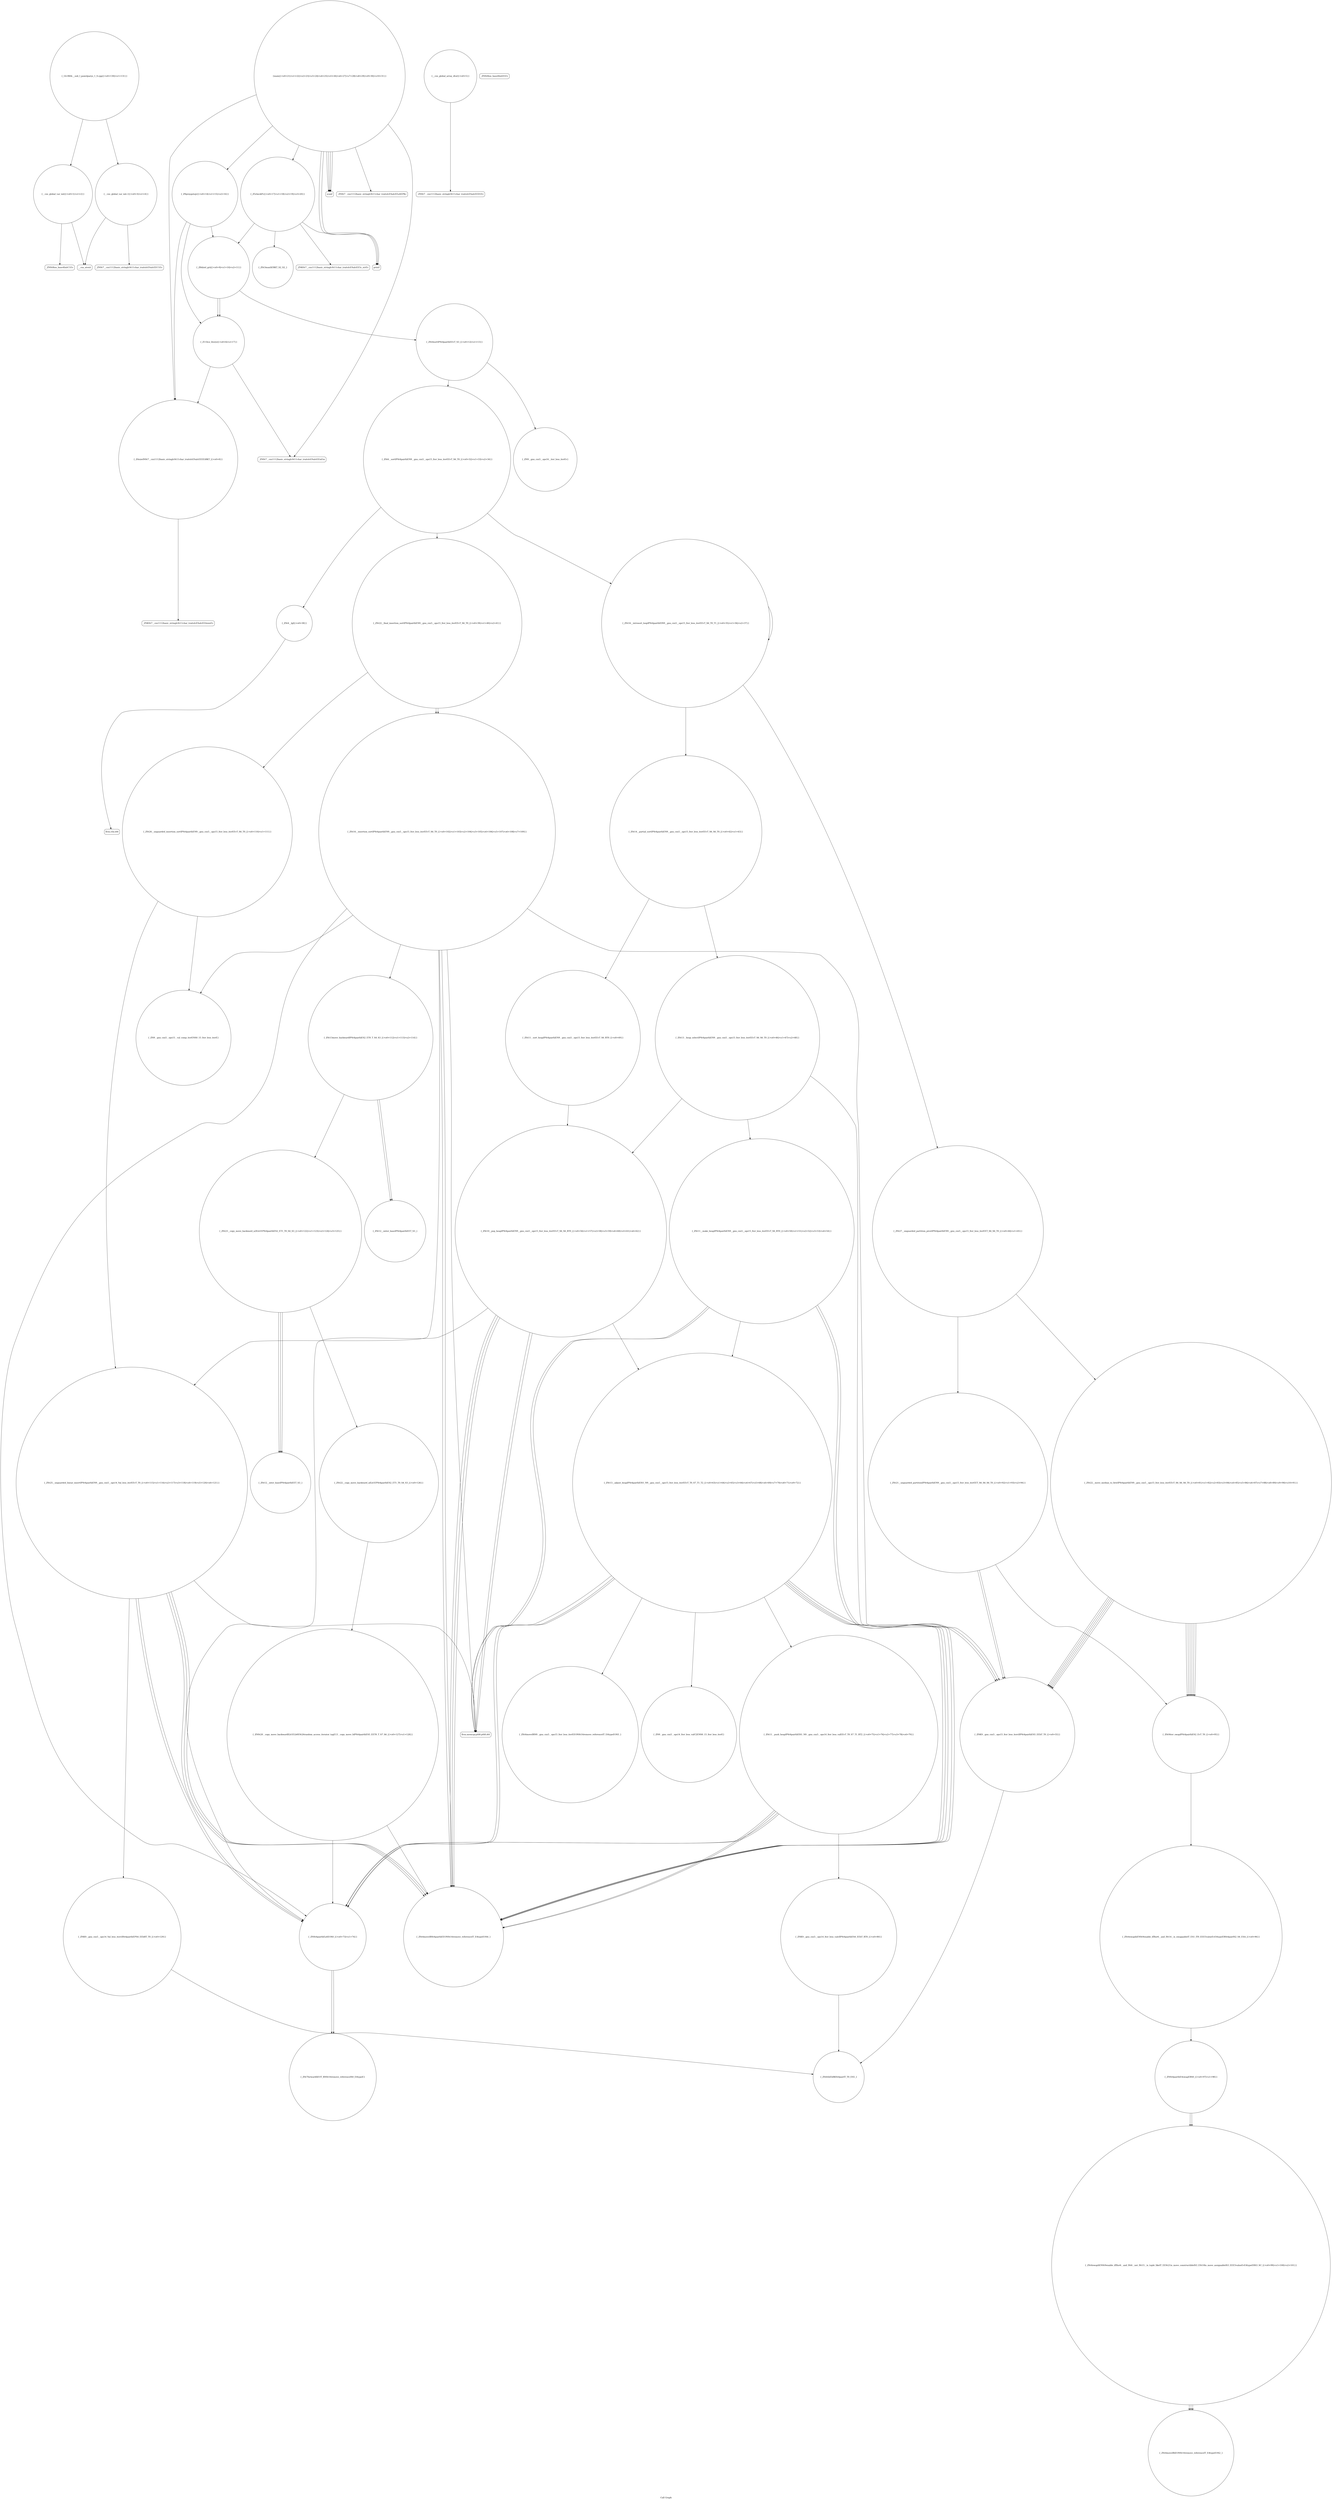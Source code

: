 digraph "Call Graph" {
	label="Call Graph";

	Node0x5579a66edf40 [shape=record,shape=circle,label="{__cxx_global_var_init|{<s0>1|<s1>2}}"];
	Node0x5579a66edf40:s0 -> Node0x5579a66edfc0[color=black];
	Node0x5579a66edf40:s1 -> Node0x5579a68c0f30[color=black];
	Node0x5579a68c2430 [shape=record,shape=circle,label="{_ZSt21__unguarded_partitionIPSt4pairIiiEN9__gnu_cxx5__ops15_Iter_less_iterEET_S6_S6_S6_T0_|{<s0>92|<s1>93|<s2>94}}"];
	Node0x5579a68c2430:s0 -> Node0x5579a68c1db0[color=black];
	Node0x5579a68c2430:s1 -> Node0x5579a68c1db0[color=black];
	Node0x5579a68c2430:s2 -> Node0x5579a68c24b0[color=black];
	Node0x5579a68c1130 [shape=record,shape=Mrecord,label="{_ZNSt7__cxx1112basic_stringIcSt11char_traitsIcESaIcEED1Ev}"];
	Node0x5579a68c37d0 [shape=record,shape=circle,label="{_ZSt16__insertion_sortIPSt4pairIiiEN9__gnu_cxx5__ops15_Iter_less_iterEEvT_S6_T0_|{<s0>102|<s1>103|<s2>104|<s3>105|<s4>106|<s5>107|<s6>108|<s7>109}}"];
	Node0x5579a68c37d0:s0 -> Node0x5579a68c1db0[color=black];
	Node0x5579a68c37d0:s1 -> Node0x5579a68c1eb0[color=black];
	Node0x5579a68c37d0:s2 -> Node0x5579a68c1f30[color=black];
	Node0x5579a68c37d0:s3 -> Node0x5579a68c38d0[color=black];
	Node0x5579a68c37d0:s4 -> Node0x5579a68c1eb0[color=black];
	Node0x5579a68c37d0:s5 -> Node0x5579a68c2030[color=black];
	Node0x5579a68c37d0:s6 -> Node0x5579a68c39d0[color=black];
	Node0x5579a68c37d0:s7 -> Node0x5579a68c3950[color=black];
	Node0x5579a68c14b0 [shape=record,shape=circle,label="{_Z5checkPc|{<s0>17|<s1>18|<s2>19|<s3>20}}"];
	Node0x5579a68c14b0:s0 -> Node0x5579a68c1330[color=black];
	Node0x5579a68c14b0:s1 -> Node0x5579a68c1530[color=black];
	Node0x5579a68c14b0:s2 -> Node0x5579a68c1630[color=black];
	Node0x5579a68c14b0:s3 -> Node0x5579a68c15b0[color=black];
	Node0x5579a68c3b50 [shape=record,shape=circle,label="{_ZSt22__copy_move_backward_aILb1EPSt4pairIiiES2_ET1_T0_S4_S3_|{<s0>126}}"];
	Node0x5579a68c3b50:s0 -> Node0x5579a68c3c50[color=black];
	Node0x5579a68c1830 [shape=record,shape=Mrecord,label="{_ZNKSt7__cxx1112basic_stringIcSt11char_traitsIcESaIcEE4sizeEv}"];
	Node0x5579a68c1bb0 [shape=record,shape=circle,label="{_ZSt27__unguarded_partition_pivotIPSt4pairIiiEN9__gnu_cxx5__ops15_Iter_less_iterEET_S6_S6_T0_|{<s0>44|<s1>45}}"];
	Node0x5579a68c1bb0:s0 -> Node0x5579a68c23b0[color=black];
	Node0x5579a68c1bb0:s1 -> Node0x5579a68c2430[color=black];
	Node0x5579a68c1f30 [shape=record,shape=Mrecord,label="{llvm.memcpy.p0i8.p0i8.i64}"];
	Node0x5579a68c22b0 [shape=record,shape=circle,label="{_ZNK9__gnu_cxx5__ops14_Iter_less_valclIPSt4pairIiiES4_EEbT_RT0_|{<s0>80}}"];
	Node0x5579a68c22b0:s0 -> Node0x5579a68c2330[color=black];
	Node0x5579a68c0fb0 [shape=record,shape=circle,label="{__cxx_global_var_init.1|{<s0>3|<s1>4}}"];
	Node0x5579a68c0fb0:s0 -> Node0x5579a68c1030[color=black];
	Node0x5579a68c0fb0:s1 -> Node0x5579a68c0f30[color=black];
	Node0x5579a68c3650 [shape=record,shape=circle,label="{_ZSt4swapIiENSt9enable_ifIXsr6__and_ISt6__not_ISt15__is_tuple_likeIT_EESt21is_move_constructibleIS3_ESt18is_move_assignableIS3_EEE5valueEvE4typeERS3_SC_|{<s0>99|<s1>100|<s2>101}}"];
	Node0x5579a68c3650:s0 -> Node0x5579a68c36d0[color=black];
	Node0x5579a68c3650:s1 -> Node0x5579a68c36d0[color=black];
	Node0x5579a68c3650:s2 -> Node0x5579a68c36d0[color=black];
	Node0x5579a68c1330 [shape=record,shape=circle,label="{_Z8dziel_grii|{<s0>9|<s1>10|<s2>11}}"];
	Node0x5579a68c1330:s0 -> Node0x5579a68c13b0[color=black];
	Node0x5579a68c1330:s1 -> Node0x5579a68c11b0[color=black];
	Node0x5579a68c1330:s2 -> Node0x5579a68c11b0[color=black];
	Node0x5579a68c39d0 [shape=record,shape=circle,label="{_ZN9__gnu_cxx5__ops15__val_comp_iterENS0_15_Iter_less_iterE}"];
	Node0x5579a68c16b0 [shape=record,shape=circle,label="{main|{<s0>21|<s1>22|<s2>23|<s3>24|<s4>25|<s5>26|<s6>27|<s7>28|<s8>29|<s9>30|<s10>31}}"];
	Node0x5579a68c16b0:s0 -> Node0x5579a68c1730[color=black];
	Node0x5579a68c16b0:s1 -> Node0x5579a68c1730[color=black];
	Node0x5579a68c16b0:s2 -> Node0x5579a68c1730[color=black];
	Node0x5579a68c16b0:s3 -> Node0x5579a68c17b0[color=black];
	Node0x5579a68c16b0:s4 -> Node0x5579a68c1230[color=black];
	Node0x5579a68c16b0:s5 -> Node0x5579a68c12b0[color=black];
	Node0x5579a68c16b0:s6 -> Node0x5579a68c15b0[color=black];
	Node0x5579a68c16b0:s7 -> Node0x5579a68c1730[color=black];
	Node0x5579a68c16b0:s8 -> Node0x5579a68c1430[color=black];
	Node0x5579a68c16b0:s9 -> Node0x5579a68c14b0[color=black];
	Node0x5579a68c16b0:s10 -> Node0x5579a68c15b0[color=black];
	Node0x5579a68c3d50 [shape=record,shape=circle,label="{_GLOBAL__sub_I_pawelparys_1_0.cpp|{<s0>130|<s1>131}}"];
	Node0x5579a68c3d50:s0 -> Node0x5579a66edf40[color=black];
	Node0x5579a68c3d50:s1 -> Node0x5579a68c0fb0[color=black];
	Node0x5579a68c1a30 [shape=record,shape=circle,label="{_ZSt4__lgl|{<s0>38}}"];
	Node0x5579a68c1a30:s0 -> Node0x5579a68c3750[color=black];
	Node0x5579a68c1db0 [shape=record,shape=circle,label="{_ZNK9__gnu_cxx5__ops15_Iter_less_iterclIPSt4pairIiiES5_EEbT_T0_|{<s0>55}}"];
	Node0x5579a68c1db0:s0 -> Node0x5579a68c2330[color=black];
	Node0x5579a68c2130 [shape=record,shape=circle,label="{_ZN9__gnu_cxx5__ops14_Iter_less_valC2ENS0_15_Iter_less_iterE}"];
	Node0x5579a66edfc0 [shape=record,shape=Mrecord,label="{_ZNSt8ios_base4InitC1Ev}"];
	Node0x5579a68c24b0 [shape=record,shape=circle,label="{_ZSt9iter_swapIPSt4pairIiiES2_EvT_T0_|{<s0>95}}"];
	Node0x5579a68c24b0:s0 -> Node0x5579a68c2530[color=black];
	Node0x5579a68c11b0 [shape=record,shape=circle,label="{_Z11licz_literyi|{<s0>6|<s1>7}}"];
	Node0x5579a68c11b0:s0 -> Node0x5579a68c1230[color=black];
	Node0x5579a68c11b0:s1 -> Node0x5579a68c12b0[color=black];
	Node0x5579a68c3850 [shape=record,shape=circle,label="{_ZSt26__unguarded_insertion_sortIPSt4pairIiiEN9__gnu_cxx5__ops15_Iter_less_iterEEvT_S6_T0_|{<s0>110|<s1>111}}"];
	Node0x5579a68c3850:s0 -> Node0x5579a68c39d0[color=black];
	Node0x5579a68c3850:s1 -> Node0x5579a68c3950[color=black];
	Node0x5579a68c1530 [shape=record,shape=circle,label="{_ZSt3maxIiERKT_S2_S2_}"];
	Node0x5579a68c3bd0 [shape=record,shape=circle,label="{_ZSt12__niter_baseIPSt4pairIiiEET_S3_}"];
	Node0x5579a68c18b0 [shape=record,shape=circle,label="{_ZSt6__sortIPSt4pairIiiEN9__gnu_cxx5__ops15_Iter_less_iterEEvT_S6_T0_|{<s0>32|<s1>33|<s2>34}}"];
	Node0x5579a68c18b0:s0 -> Node0x5579a68c1a30[color=black];
	Node0x5579a68c18b0:s1 -> Node0x5579a68c19b0[color=black];
	Node0x5579a68c18b0:s2 -> Node0x5579a68c1ab0[color=black];
	Node0x5579a68c1c30 [shape=record,shape=circle,label="{_ZSt13__heap_selectIPSt4pairIiiEN9__gnu_cxx5__ops15_Iter_less_iterEEvT_S6_S6_T0_|{<s0>46|<s1>47|<s2>48}}"];
	Node0x5579a68c1c30:s0 -> Node0x5579a68c1d30[color=black];
	Node0x5579a68c1c30:s1 -> Node0x5579a68c1db0[color=black];
	Node0x5579a68c1c30:s2 -> Node0x5579a68c1e30[color=black];
	Node0x5579a68c1fb0 [shape=record,shape=circle,label="{_ZSt13__adjust_heapIPSt4pairIiiElS1_N9__gnu_cxx5__ops15_Iter_less_iterEEvT_T0_S7_T1_T2_|{<s0>63|<s1>64|<s2>65|<s3>66|<s4>67|<s5>68|<s6>69|<s7>70|<s8>71|<s9>72}}"];
	Node0x5579a68c1fb0:s0 -> Node0x5579a68c1db0[color=black];
	Node0x5579a68c1fb0:s1 -> Node0x5579a68c1eb0[color=black];
	Node0x5579a68c1fb0:s2 -> Node0x5579a68c2030[color=black];
	Node0x5579a68c1fb0:s3 -> Node0x5579a68c1eb0[color=black];
	Node0x5579a68c1fb0:s4 -> Node0x5579a68c2030[color=black];
	Node0x5579a68c1fb0:s5 -> Node0x5579a68c20b0[color=black];
	Node0x5579a68c1fb0:s6 -> Node0x5579a68c2130[color=black];
	Node0x5579a68c1fb0:s7 -> Node0x5579a68c1eb0[color=black];
	Node0x5579a68c1fb0:s8 -> Node0x5579a68c1f30[color=black];
	Node0x5579a68c1fb0:s9 -> Node0x5579a68c21b0[color=black];
	Node0x5579a68c2330 [shape=record,shape=circle,label="{_ZStltIiiEbRKSt4pairIT_T0_ES5_}"];
	Node0x5579a68c1030 [shape=record,shape=Mrecord,label="{_ZNSt7__cxx1112basic_stringIcSt11char_traitsIcESaIcEEC1Ev}"];
	Node0x5579a68c36d0 [shape=record,shape=circle,label="{_ZSt4moveIRiEONSt16remove_referenceIT_E4typeEOS2_}"];
	Node0x5579a68c13b0 [shape=record,shape=circle,label="{_ZSt4sortIPSt4pairIiiEEvT_S3_|{<s0>12|<s1>13}}"];
	Node0x5579a68c13b0:s0 -> Node0x5579a68c1930[color=black];
	Node0x5579a68c13b0:s1 -> Node0x5579a68c18b0[color=black];
	Node0x5579a68c3a50 [shape=record,shape=circle,label="{_ZSt23__copy_move_backward_a2ILb1EPSt4pairIiiES2_ET1_T0_S4_S3_|{<s0>122|<s1>123|<s2>124|<s3>125}}"];
	Node0x5579a68c3a50:s0 -> Node0x5579a68c3bd0[color=black];
	Node0x5579a68c3a50:s1 -> Node0x5579a68c3bd0[color=black];
	Node0x5579a68c3a50:s2 -> Node0x5579a68c3bd0[color=black];
	Node0x5579a68c3a50:s3 -> Node0x5579a68c3b50[color=black];
	Node0x5579a68c1730 [shape=record,shape=Mrecord,label="{scanf}"];
	Node0x5579a68c1ab0 [shape=record,shape=circle,label="{_ZSt22__final_insertion_sortIPSt4pairIiiEN9__gnu_cxx5__ops15_Iter_less_iterEEvT_S6_T0_|{<s0>39|<s1>40|<s2>41}}"];
	Node0x5579a68c1ab0:s0 -> Node0x5579a68c37d0[color=black];
	Node0x5579a68c1ab0:s1 -> Node0x5579a68c3850[color=black];
	Node0x5579a68c1ab0:s2 -> Node0x5579a68c37d0[color=black];
	Node0x5579a68c1e30 [shape=record,shape=circle,label="{_ZSt10__pop_heapIPSt4pairIiiEN9__gnu_cxx5__ops15_Iter_less_iterEEvT_S6_S6_RT0_|{<s0>56|<s1>57|<s2>58|<s3>59|<s4>60|<s5>61|<s6>62}}"];
	Node0x5579a68c1e30:s0 -> Node0x5579a68c1eb0[color=black];
	Node0x5579a68c1e30:s1 -> Node0x5579a68c1f30[color=black];
	Node0x5579a68c1e30:s2 -> Node0x5579a68c1eb0[color=black];
	Node0x5579a68c1e30:s3 -> Node0x5579a68c2030[color=black];
	Node0x5579a68c1e30:s4 -> Node0x5579a68c1eb0[color=black];
	Node0x5579a68c1e30:s5 -> Node0x5579a68c1f30[color=black];
	Node0x5579a68c1e30:s6 -> Node0x5579a68c1fb0[color=black];
	Node0x5579a68c21b0 [shape=record,shape=circle,label="{_ZSt11__push_heapIPSt4pairIiiElS1_N9__gnu_cxx5__ops14_Iter_less_valEEvT_T0_S7_T1_RT2_|{<s0>75|<s1>76|<s2>77|<s3>78|<s4>79}}"];
	Node0x5579a68c21b0:s0 -> Node0x5579a68c22b0[color=black];
	Node0x5579a68c21b0:s1 -> Node0x5579a68c1eb0[color=black];
	Node0x5579a68c21b0:s2 -> Node0x5579a68c2030[color=black];
	Node0x5579a68c21b0:s3 -> Node0x5579a68c1eb0[color=black];
	Node0x5579a68c21b0:s4 -> Node0x5579a68c2030[color=black];
	Node0x5579a68c0eb0 [shape=record,shape=Mrecord,label="{_ZNSt8ios_base4InitD1Ev}"];
	Node0x5579a68c2530 [shape=record,shape=circle,label="{_ZSt4swapIiiENSt9enable_ifIXsr6__and_ISt14__is_swappableIT_ES1_IT0_EEE5valueEvE4typeERSt4pairIS2_S4_ESA_|{<s0>96}}"];
	Node0x5579a68c2530:s0 -> Node0x5579a68c35d0[color=black];
	Node0x5579a68c1230 [shape=record,shape=circle,label="{_Z4sizeINSt7__cxx1112basic_stringIcSt11char_traitsIcESaIcEEEEiRKT_|{<s0>8}}"];
	Node0x5579a68c1230:s0 -> Node0x5579a68c1830[color=black];
	Node0x5579a68c38d0 [shape=record,shape=circle,label="{_ZSt13move_backwardIPSt4pairIiiES2_ET0_T_S4_S3_|{<s0>112|<s1>113|<s2>114}}"];
	Node0x5579a68c38d0:s0 -> Node0x5579a68c3ad0[color=black];
	Node0x5579a68c38d0:s1 -> Node0x5579a68c3ad0[color=black];
	Node0x5579a68c38d0:s2 -> Node0x5579a68c3a50[color=black];
	Node0x5579a68c15b0 [shape=record,shape=Mrecord,label="{printf}"];
	Node0x5579a68c3c50 [shape=record,shape=circle,label="{_ZNSt20__copy_move_backwardILb1ELb0ESt26random_access_iterator_tagE13__copy_move_bIPSt4pairIiiES5_EET0_T_S7_S6_|{<s0>127|<s1>128}}"];
	Node0x5579a68c3c50:s0 -> Node0x5579a68c1eb0[color=black];
	Node0x5579a68c3c50:s1 -> Node0x5579a68c2030[color=black];
	Node0x5579a68c1930 [shape=record,shape=circle,label="{_ZN9__gnu_cxx5__ops16__iter_less_iterEv}"];
	Node0x5579a68c1cb0 [shape=record,shape=circle,label="{_ZSt11__sort_heapIPSt4pairIiiEN9__gnu_cxx5__ops15_Iter_less_iterEEvT_S6_RT0_|{<s0>49}}"];
	Node0x5579a68c1cb0:s0 -> Node0x5579a68c1e30[color=black];
	Node0x5579a68c2030 [shape=record,shape=circle,label="{_ZNSt4pairIiiEaSEOS0_|{<s0>73|<s1>74}}"];
	Node0x5579a68c2030:s0 -> Node0x5579a68c2230[color=black];
	Node0x5579a68c2030:s1 -> Node0x5579a68c2230[color=black];
	Node0x5579a68c23b0 [shape=record,shape=circle,label="{_ZSt22__move_median_to_firstIPSt4pairIiiEN9__gnu_cxx5__ops15_Iter_less_iterEEvT_S6_S6_S6_T0_|{<s0>81|<s1>82|<s2>83|<s3>84|<s4>85|<s5>86|<s6>87|<s7>88|<s8>89|<s9>90|<s10>91}}"];
	Node0x5579a68c23b0:s0 -> Node0x5579a68c1db0[color=black];
	Node0x5579a68c23b0:s1 -> Node0x5579a68c1db0[color=black];
	Node0x5579a68c23b0:s2 -> Node0x5579a68c24b0[color=black];
	Node0x5579a68c23b0:s3 -> Node0x5579a68c1db0[color=black];
	Node0x5579a68c23b0:s4 -> Node0x5579a68c24b0[color=black];
	Node0x5579a68c23b0:s5 -> Node0x5579a68c24b0[color=black];
	Node0x5579a68c23b0:s6 -> Node0x5579a68c1db0[color=black];
	Node0x5579a68c23b0:s7 -> Node0x5579a68c24b0[color=black];
	Node0x5579a68c23b0:s8 -> Node0x5579a68c1db0[color=black];
	Node0x5579a68c23b0:s9 -> Node0x5579a68c24b0[color=black];
	Node0x5579a68c23b0:s10 -> Node0x5579a68c24b0[color=black];
	Node0x5579a68c10b0 [shape=record,shape=circle,label="{__cxx_global_array_dtor|{<s0>5}}"];
	Node0x5579a68c10b0:s0 -> Node0x5579a68c1130[color=black];
	Node0x5579a68c3750 [shape=record,shape=Mrecord,label="{llvm.ctlz.i64}"];
	Node0x5579a68c1430 [shape=record,shape=circle,label="{_Z9przygotujv|{<s0>14|<s1>15|<s2>16}}"];
	Node0x5579a68c1430:s0 -> Node0x5579a68c1230[color=black];
	Node0x5579a68c1430:s1 -> Node0x5579a68c1330[color=black];
	Node0x5579a68c1430:s2 -> Node0x5579a68c11b0[color=black];
	Node0x5579a68c3ad0 [shape=record,shape=circle,label="{_ZSt12__miter_baseIPSt4pairIiiEET_S3_}"];
	Node0x5579a68c17b0 [shape=record,shape=Mrecord,label="{_ZNSt7__cxx1112basic_stringIcSt11char_traitsIcESaIcEEaSEPKc}"];
	Node0x5579a68c1b30 [shape=record,shape=circle,label="{_ZSt14__partial_sortIPSt4pairIiiEN9__gnu_cxx5__ops15_Iter_less_iterEEvT_S6_S6_T0_|{<s0>42|<s1>43}}"];
	Node0x5579a68c1b30:s0 -> Node0x5579a68c1c30[color=black];
	Node0x5579a68c1b30:s1 -> Node0x5579a68c1cb0[color=black];
	Node0x5579a68c1eb0 [shape=record,shape=circle,label="{_ZSt4moveIRSt4pairIiiEEONSt16remove_referenceIT_E4typeEOS4_}"];
	Node0x5579a68c2230 [shape=record,shape=circle,label="{_ZSt7forwardIiEOT_RNSt16remove_referenceIS0_E4typeE}"];
	Node0x5579a68c0f30 [shape=record,shape=Mrecord,label="{__cxa_atexit}"];
	Node0x5579a68c35d0 [shape=record,shape=circle,label="{_ZNSt4pairIiiE4swapERS0_|{<s0>97|<s1>98}}"];
	Node0x5579a68c35d0:s0 -> Node0x5579a68c3650[color=black];
	Node0x5579a68c35d0:s1 -> Node0x5579a68c3650[color=black];
	Node0x5579a68c12b0 [shape=record,shape=Mrecord,label="{_ZNSt7__cxx1112basic_stringIcSt11char_traitsIcESaIcEEixEm}"];
	Node0x5579a68c3950 [shape=record,shape=circle,label="{_ZSt25__unguarded_linear_insertIPSt4pairIiiEN9__gnu_cxx5__ops14_Val_less_iterEEvT_T0_|{<s0>115|<s1>116|<s2>117|<s3>118|<s4>119|<s5>120|<s6>121}}"];
	Node0x5579a68c3950:s0 -> Node0x5579a68c1eb0[color=black];
	Node0x5579a68c3950:s1 -> Node0x5579a68c1f30[color=black];
	Node0x5579a68c3950:s2 -> Node0x5579a68c3cd0[color=black];
	Node0x5579a68c3950:s3 -> Node0x5579a68c1eb0[color=black];
	Node0x5579a68c3950:s4 -> Node0x5579a68c2030[color=black];
	Node0x5579a68c3950:s5 -> Node0x5579a68c1eb0[color=black];
	Node0x5579a68c3950:s6 -> Node0x5579a68c2030[color=black];
	Node0x5579a68c1630 [shape=record,shape=Mrecord,label="{_ZNKSt7__cxx1112basic_stringIcSt11char_traitsIcESaIcEE5c_strEv}"];
	Node0x5579a68c3cd0 [shape=record,shape=circle,label="{_ZNK9__gnu_cxx5__ops14_Val_less_iterclISt4pairIiiEPS4_EEbRT_T0_|{<s0>129}}"];
	Node0x5579a68c3cd0:s0 -> Node0x5579a68c2330[color=black];
	Node0x5579a68c19b0 [shape=record,shape=circle,label="{_ZSt16__introsort_loopIPSt4pairIiiElN9__gnu_cxx5__ops15_Iter_less_iterEEvT_S6_T0_T1_|{<s0>35|<s1>36|<s2>37}}"];
	Node0x5579a68c19b0:s0 -> Node0x5579a68c1b30[color=black];
	Node0x5579a68c19b0:s1 -> Node0x5579a68c1bb0[color=black];
	Node0x5579a68c19b0:s2 -> Node0x5579a68c19b0[color=black];
	Node0x5579a68c1d30 [shape=record,shape=circle,label="{_ZSt11__make_heapIPSt4pairIiiEN9__gnu_cxx5__ops15_Iter_less_iterEEvT_S6_RT0_|{<s0>50|<s1>51|<s2>52|<s3>53|<s4>54}}"];
	Node0x5579a68c1d30:s0 -> Node0x5579a68c1eb0[color=black];
	Node0x5579a68c1d30:s1 -> Node0x5579a68c1f30[color=black];
	Node0x5579a68c1d30:s2 -> Node0x5579a68c1eb0[color=black];
	Node0x5579a68c1d30:s3 -> Node0x5579a68c1f30[color=black];
	Node0x5579a68c1d30:s4 -> Node0x5579a68c1fb0[color=black];
	Node0x5579a68c20b0 [shape=record,shape=circle,label="{_ZSt4moveIRN9__gnu_cxx5__ops15_Iter_less_iterEEONSt16remove_referenceIT_E4typeEOS5_}"];
}
